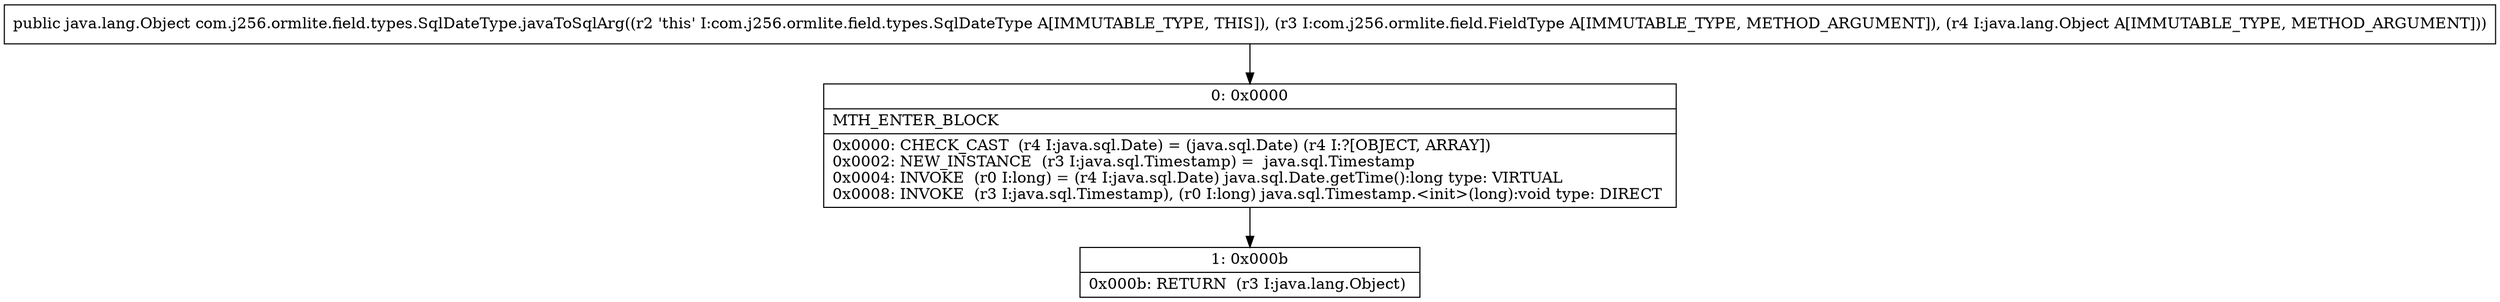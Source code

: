 digraph "CFG forcom.j256.ormlite.field.types.SqlDateType.javaToSqlArg(Lcom\/j256\/ormlite\/field\/FieldType;Ljava\/lang\/Object;)Ljava\/lang\/Object;" {
Node_0 [shape=record,label="{0\:\ 0x0000|MTH_ENTER_BLOCK\l|0x0000: CHECK_CAST  (r4 I:java.sql.Date) = (java.sql.Date) (r4 I:?[OBJECT, ARRAY]) \l0x0002: NEW_INSTANCE  (r3 I:java.sql.Timestamp) =  java.sql.Timestamp \l0x0004: INVOKE  (r0 I:long) = (r4 I:java.sql.Date) java.sql.Date.getTime():long type: VIRTUAL \l0x0008: INVOKE  (r3 I:java.sql.Timestamp), (r0 I:long) java.sql.Timestamp.\<init\>(long):void type: DIRECT \l}"];
Node_1 [shape=record,label="{1\:\ 0x000b|0x000b: RETURN  (r3 I:java.lang.Object) \l}"];
MethodNode[shape=record,label="{public java.lang.Object com.j256.ormlite.field.types.SqlDateType.javaToSqlArg((r2 'this' I:com.j256.ormlite.field.types.SqlDateType A[IMMUTABLE_TYPE, THIS]), (r3 I:com.j256.ormlite.field.FieldType A[IMMUTABLE_TYPE, METHOD_ARGUMENT]), (r4 I:java.lang.Object A[IMMUTABLE_TYPE, METHOD_ARGUMENT])) }"];
MethodNode -> Node_0;
Node_0 -> Node_1;
}

